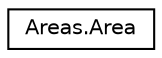 digraph "Graphe hiérarchique des classes"
{
 // LATEX_PDF_SIZE
  edge [fontname="Helvetica",fontsize="10",labelfontname="Helvetica",labelfontsize="10"];
  node [fontname="Helvetica",fontsize="10",shape=record];
  rankdir="LR";
  Node0 [label="Areas.Area",height=0.2,width=0.4,color="black", fillcolor="white", style="filled",URL="$classAreas_1_1Area.html",tooltip="Représente une zone dans l'application."];
}
